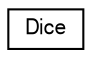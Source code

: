 digraph G
{
  edge [fontname="FreeSans",fontsize="10",labelfontname="FreeSans",labelfontsize="10"];
  node [fontname="FreeSans",fontsize="10",shape=record];
  rankdir="LR";
  Node1 [label="Dice",height=0.2,width=0.4,color="black", fillcolor="white", style="filled",URL="$class_dice.html"];
}
